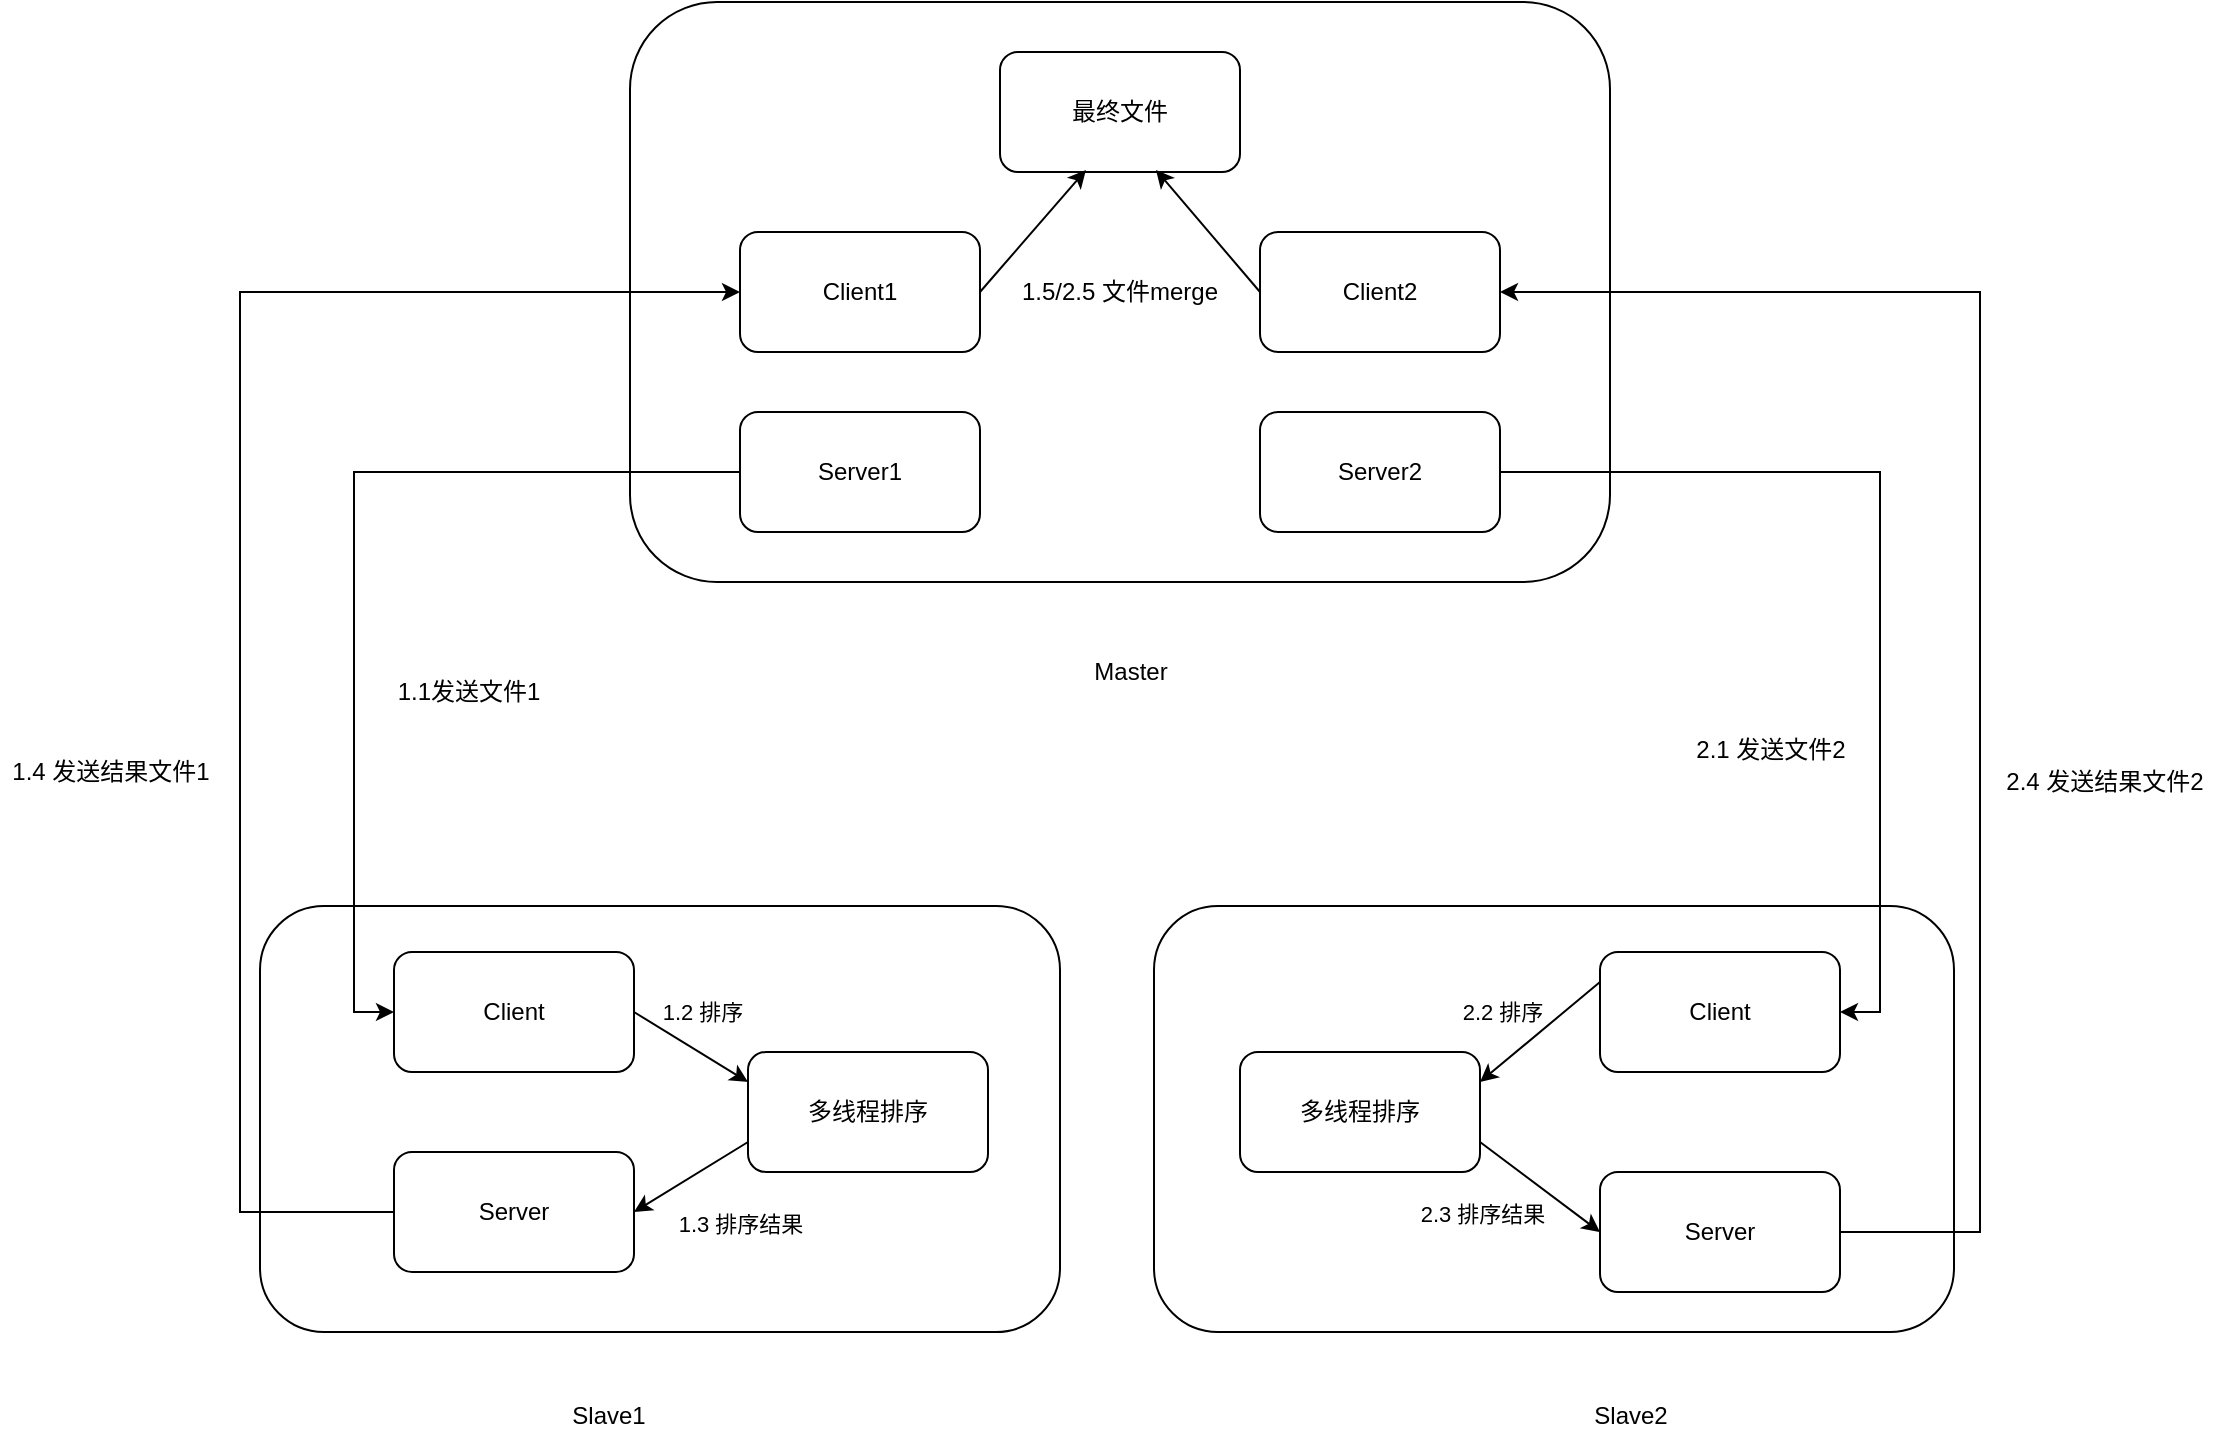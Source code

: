 <mxfile version="13.3.5" type="device"><diagram id="ws69jl7RBUMV4npU3pFZ" name="Page-1"><mxGraphModel dx="1933" dy="755" grid="1" gridSize="10" guides="1" tooltips="1" connect="1" arrows="1" fold="1" page="1" pageScale="1" pageWidth="827" pageHeight="1169" math="0" shadow="0"><root><mxCell id="0"/><mxCell id="1" parent="0"/><mxCell id="bpf2vzx3Kxmqa84VOOEK-2" value="1.5/2.5 文件merge" style="rounded=1;whiteSpace=wrap;html=1;" vertex="1" parent="1"><mxGeometry x="295" y="45" width="490" height="290" as="geometry"/></mxCell><mxCell id="bpf2vzx3Kxmqa84VOOEK-3" value="Master" style="text;html=1;align=center;verticalAlign=middle;resizable=0;points=[];autosize=1;" vertex="1" parent="1"><mxGeometry x="520" y="370" width="50" height="20" as="geometry"/></mxCell><mxCell id="bpf2vzx3Kxmqa84VOOEK-4" value="Server1" style="rounded=1;whiteSpace=wrap;html=1;" vertex="1" parent="1"><mxGeometry x="350" y="250" width="120" height="60" as="geometry"/></mxCell><mxCell id="bpf2vzx3Kxmqa84VOOEK-5" value="Client1" style="rounded=1;whiteSpace=wrap;html=1;" vertex="1" parent="1"><mxGeometry x="350" y="160" width="120" height="60" as="geometry"/></mxCell><mxCell id="bpf2vzx3Kxmqa84VOOEK-6" value="Server2" style="rounded=1;whiteSpace=wrap;html=1;" vertex="1" parent="1"><mxGeometry x="610" y="250" width="120" height="60" as="geometry"/></mxCell><mxCell id="bpf2vzx3Kxmqa84VOOEK-7" value="Client2" style="rounded=1;whiteSpace=wrap;html=1;" vertex="1" parent="1"><mxGeometry x="610" y="160" width="120" height="60" as="geometry"/></mxCell><mxCell id="bpf2vzx3Kxmqa84VOOEK-8" value="" style="rounded=1;whiteSpace=wrap;html=1;" vertex="1" parent="1"><mxGeometry x="110" y="497" width="400" height="213" as="geometry"/></mxCell><mxCell id="bpf2vzx3Kxmqa84VOOEK-10" value="Client" style="rounded=1;whiteSpace=wrap;html=1;" vertex="1" parent="1"><mxGeometry x="177" y="520" width="120" height="60" as="geometry"/></mxCell><mxCell id="bpf2vzx3Kxmqa84VOOEK-31" style="edgeStyle=orthogonalEdgeStyle;rounded=0;orthogonalLoop=1;jettySize=auto;html=1;exitX=0;exitY=0.5;exitDx=0;exitDy=0;entryX=0;entryY=0.5;entryDx=0;entryDy=0;" edge="1" parent="1" source="bpf2vzx3Kxmqa84VOOEK-11" target="bpf2vzx3Kxmqa84VOOEK-5"><mxGeometry relative="1" as="geometry"><Array as="points"><mxPoint x="100" y="650"/><mxPoint x="100" y="190"/></Array></mxGeometry></mxCell><mxCell id="bpf2vzx3Kxmqa84VOOEK-11" value="Server" style="rounded=1;whiteSpace=wrap;html=1;" vertex="1" parent="1"><mxGeometry x="177" y="620" width="120" height="60" as="geometry"/></mxCell><mxCell id="bpf2vzx3Kxmqa84VOOEK-12" value="多线程排序" style="rounded=1;whiteSpace=wrap;html=1;" vertex="1" parent="1"><mxGeometry x="354" y="570" width="120" height="60" as="geometry"/></mxCell><mxCell id="bpf2vzx3Kxmqa84VOOEK-13" value="" style="rounded=1;whiteSpace=wrap;html=1;" vertex="1" parent="1"><mxGeometry x="557" y="497" width="400" height="213" as="geometry"/></mxCell><mxCell id="bpf2vzx3Kxmqa84VOOEK-14" value="Client" style="rounded=1;whiteSpace=wrap;html=1;" vertex="1" parent="1"><mxGeometry x="780" y="520" width="120" height="60" as="geometry"/></mxCell><mxCell id="bpf2vzx3Kxmqa84VOOEK-40" style="edgeStyle=orthogonalEdgeStyle;rounded=0;orthogonalLoop=1;jettySize=auto;html=1;exitX=1;exitY=0.5;exitDx=0;exitDy=0;entryX=1;entryY=0.5;entryDx=0;entryDy=0;" edge="1" parent="1" source="bpf2vzx3Kxmqa84VOOEK-15" target="bpf2vzx3Kxmqa84VOOEK-7"><mxGeometry relative="1" as="geometry"><Array as="points"><mxPoint x="970" y="660"/><mxPoint x="970" y="190"/></Array></mxGeometry></mxCell><mxCell id="bpf2vzx3Kxmqa84VOOEK-15" value="Server" style="rounded=1;whiteSpace=wrap;html=1;" vertex="1" parent="1"><mxGeometry x="780" y="630" width="120" height="60" as="geometry"/></mxCell><mxCell id="bpf2vzx3Kxmqa84VOOEK-16" value="多线程排序" style="rounded=1;whiteSpace=wrap;html=1;" vertex="1" parent="1"><mxGeometry x="600" y="570" width="120" height="60" as="geometry"/></mxCell><mxCell id="bpf2vzx3Kxmqa84VOOEK-17" value="Slave1" style="text;html=1;align=center;verticalAlign=middle;resizable=0;points=[];autosize=1;" vertex="1" parent="1"><mxGeometry x="259" y="742" width="50" height="20" as="geometry"/></mxCell><mxCell id="bpf2vzx3Kxmqa84VOOEK-18" value="Slave2" style="text;html=1;align=center;verticalAlign=middle;resizable=0;points=[];autosize=1;" vertex="1" parent="1"><mxGeometry x="770" y="742" width="50" height="20" as="geometry"/></mxCell><mxCell id="bpf2vzx3Kxmqa84VOOEK-21" style="edgeStyle=orthogonalEdgeStyle;rounded=0;orthogonalLoop=1;jettySize=auto;html=1;entryX=0;entryY=0.5;entryDx=0;entryDy=0;exitX=0;exitY=0.5;exitDx=0;exitDy=0;" edge="1" parent="1" source="bpf2vzx3Kxmqa84VOOEK-4" target="bpf2vzx3Kxmqa84VOOEK-10"><mxGeometry relative="1" as="geometry"><mxPoint x="280" y="280" as="sourcePoint"/></mxGeometry></mxCell><mxCell id="bpf2vzx3Kxmqa84VOOEK-22" value="1.1发送文件1" style="text;html=1;align=center;verticalAlign=middle;resizable=0;points=[];autosize=1;" vertex="1" parent="1"><mxGeometry x="169" y="380" width="90" height="20" as="geometry"/></mxCell><mxCell id="bpf2vzx3Kxmqa84VOOEK-24" value="" style="endArrow=classic;html=1;exitX=1;exitY=0.5;exitDx=0;exitDy=0;entryX=0;entryY=0.25;entryDx=0;entryDy=0;" edge="1" parent="1" source="bpf2vzx3Kxmqa84VOOEK-10" target="bpf2vzx3Kxmqa84VOOEK-12"><mxGeometry width="50" height="50" relative="1" as="geometry"><mxPoint x="450" y="520" as="sourcePoint"/><mxPoint x="500" y="470" as="targetPoint"/></mxGeometry></mxCell><mxCell id="bpf2vzx3Kxmqa84VOOEK-28" value="1.2 排序" style="edgeLabel;html=1;align=center;verticalAlign=middle;resizable=0;points=[];" vertex="1" connectable="0" parent="bpf2vzx3Kxmqa84VOOEK-24"><mxGeometry x="0.012" relative="1" as="geometry"><mxPoint x="4.35" y="-17.79" as="offset"/></mxGeometry></mxCell><mxCell id="bpf2vzx3Kxmqa84VOOEK-29" value="" style="endArrow=classic;html=1;exitX=0;exitY=0.75;exitDx=0;exitDy=0;entryX=1;entryY=0.5;entryDx=0;entryDy=0;" edge="1" parent="1" source="bpf2vzx3Kxmqa84VOOEK-12" target="bpf2vzx3Kxmqa84VOOEK-11"><mxGeometry width="50" height="50" relative="1" as="geometry"><mxPoint x="450" y="520" as="sourcePoint"/><mxPoint x="500" y="470" as="targetPoint"/></mxGeometry></mxCell><mxCell id="bpf2vzx3Kxmqa84VOOEK-30" value="1.3 排序结果" style="edgeLabel;html=1;align=center;verticalAlign=middle;resizable=0;points=[];" vertex="1" connectable="0" parent="bpf2vzx3Kxmqa84VOOEK-29"><mxGeometry x="-0.109" y="-3" relative="1" as="geometry"><mxPoint x="22.98" y="27.53" as="offset"/></mxGeometry></mxCell><mxCell id="bpf2vzx3Kxmqa84VOOEK-32" value="1.4 发送结果文件1" style="text;html=1;align=center;verticalAlign=middle;resizable=0;points=[];autosize=1;" vertex="1" parent="1"><mxGeometry x="-20" y="420" width="110" height="20" as="geometry"/></mxCell><mxCell id="bpf2vzx3Kxmqa84VOOEK-34" value="2.1 发送文件2" style="text;html=1;align=center;verticalAlign=middle;resizable=0;points=[];autosize=1;" vertex="1" parent="1"><mxGeometry x="820" y="409" width="90" height="20" as="geometry"/></mxCell><mxCell id="bpf2vzx3Kxmqa84VOOEK-33" style="edgeStyle=orthogonalEdgeStyle;rounded=0;orthogonalLoop=1;jettySize=auto;html=1;exitX=1;exitY=0.5;exitDx=0;exitDy=0;entryX=1;entryY=0.5;entryDx=0;entryDy=0;" edge="1" parent="1" source="bpf2vzx3Kxmqa84VOOEK-6" target="bpf2vzx3Kxmqa84VOOEK-14"><mxGeometry relative="1" as="geometry"/></mxCell><mxCell id="bpf2vzx3Kxmqa84VOOEK-36" value="" style="endArrow=classic;html=1;exitX=0;exitY=0.25;exitDx=0;exitDy=0;entryX=1;entryY=0.25;entryDx=0;entryDy=0;" edge="1" parent="1" source="bpf2vzx3Kxmqa84VOOEK-14" target="bpf2vzx3Kxmqa84VOOEK-16"><mxGeometry width="50" height="50" relative="1" as="geometry"><mxPoint x="390" y="520" as="sourcePoint"/><mxPoint x="440" y="470" as="targetPoint"/></mxGeometry></mxCell><mxCell id="bpf2vzx3Kxmqa84VOOEK-37" value="2.2 排序" style="edgeLabel;html=1;align=center;verticalAlign=middle;resizable=0;points=[];" vertex="1" connectable="0" parent="bpf2vzx3Kxmqa84VOOEK-36"><mxGeometry x="-0.213" y="-2" relative="1" as="geometry"><mxPoint x="-24.9" y="-3.31" as="offset"/></mxGeometry></mxCell><mxCell id="bpf2vzx3Kxmqa84VOOEK-38" value="" style="endArrow=classic;html=1;exitX=1;exitY=0.75;exitDx=0;exitDy=0;entryX=0;entryY=0.5;entryDx=0;entryDy=0;" edge="1" parent="1" source="bpf2vzx3Kxmqa84VOOEK-16" target="bpf2vzx3Kxmqa84VOOEK-15"><mxGeometry width="50" height="50" relative="1" as="geometry"><mxPoint x="390" y="520" as="sourcePoint"/><mxPoint x="440" y="470" as="targetPoint"/></mxGeometry></mxCell><mxCell id="bpf2vzx3Kxmqa84VOOEK-39" value="2.3 排序结果" style="edgeLabel;html=1;align=center;verticalAlign=middle;resizable=0;points=[];" vertex="1" connectable="0" parent="bpf2vzx3Kxmqa84VOOEK-38"><mxGeometry x="-0.163" relative="1" as="geometry"><mxPoint x="-24.8" y="16.4" as="offset"/></mxGeometry></mxCell><mxCell id="bpf2vzx3Kxmqa84VOOEK-41" value="2.4 发送结果文件2" style="text;html=1;align=center;verticalAlign=middle;resizable=0;points=[];autosize=1;" vertex="1" parent="1"><mxGeometry x="977" y="425" width="110" height="20" as="geometry"/></mxCell><mxCell id="bpf2vzx3Kxmqa84VOOEK-42" value="最终文件" style="rounded=1;whiteSpace=wrap;html=1;" vertex="1" parent="1"><mxGeometry x="480" y="70" width="120" height="60" as="geometry"/></mxCell><mxCell id="bpf2vzx3Kxmqa84VOOEK-44" value="" style="endArrow=classic;html=1;exitX=1;exitY=0.5;exitDx=0;exitDy=0;entryX=0.358;entryY=0.983;entryDx=0;entryDy=0;entryPerimeter=0;" edge="1" parent="1" source="bpf2vzx3Kxmqa84VOOEK-5" target="bpf2vzx3Kxmqa84VOOEK-42"><mxGeometry width="50" height="50" relative="1" as="geometry"><mxPoint x="590" y="170" as="sourcePoint"/><mxPoint x="640" y="120" as="targetPoint"/></mxGeometry></mxCell><mxCell id="bpf2vzx3Kxmqa84VOOEK-45" value="" style="endArrow=classic;html=1;exitX=0;exitY=0.5;exitDx=0;exitDy=0;entryX=0.65;entryY=0.983;entryDx=0;entryDy=0;entryPerimeter=0;" edge="1" parent="1" source="bpf2vzx3Kxmqa84VOOEK-7" target="bpf2vzx3Kxmqa84VOOEK-42"><mxGeometry width="50" height="50" relative="1" as="geometry"><mxPoint x="590" y="170" as="sourcePoint"/><mxPoint x="640" y="120" as="targetPoint"/></mxGeometry></mxCell></root></mxGraphModel></diagram></mxfile>